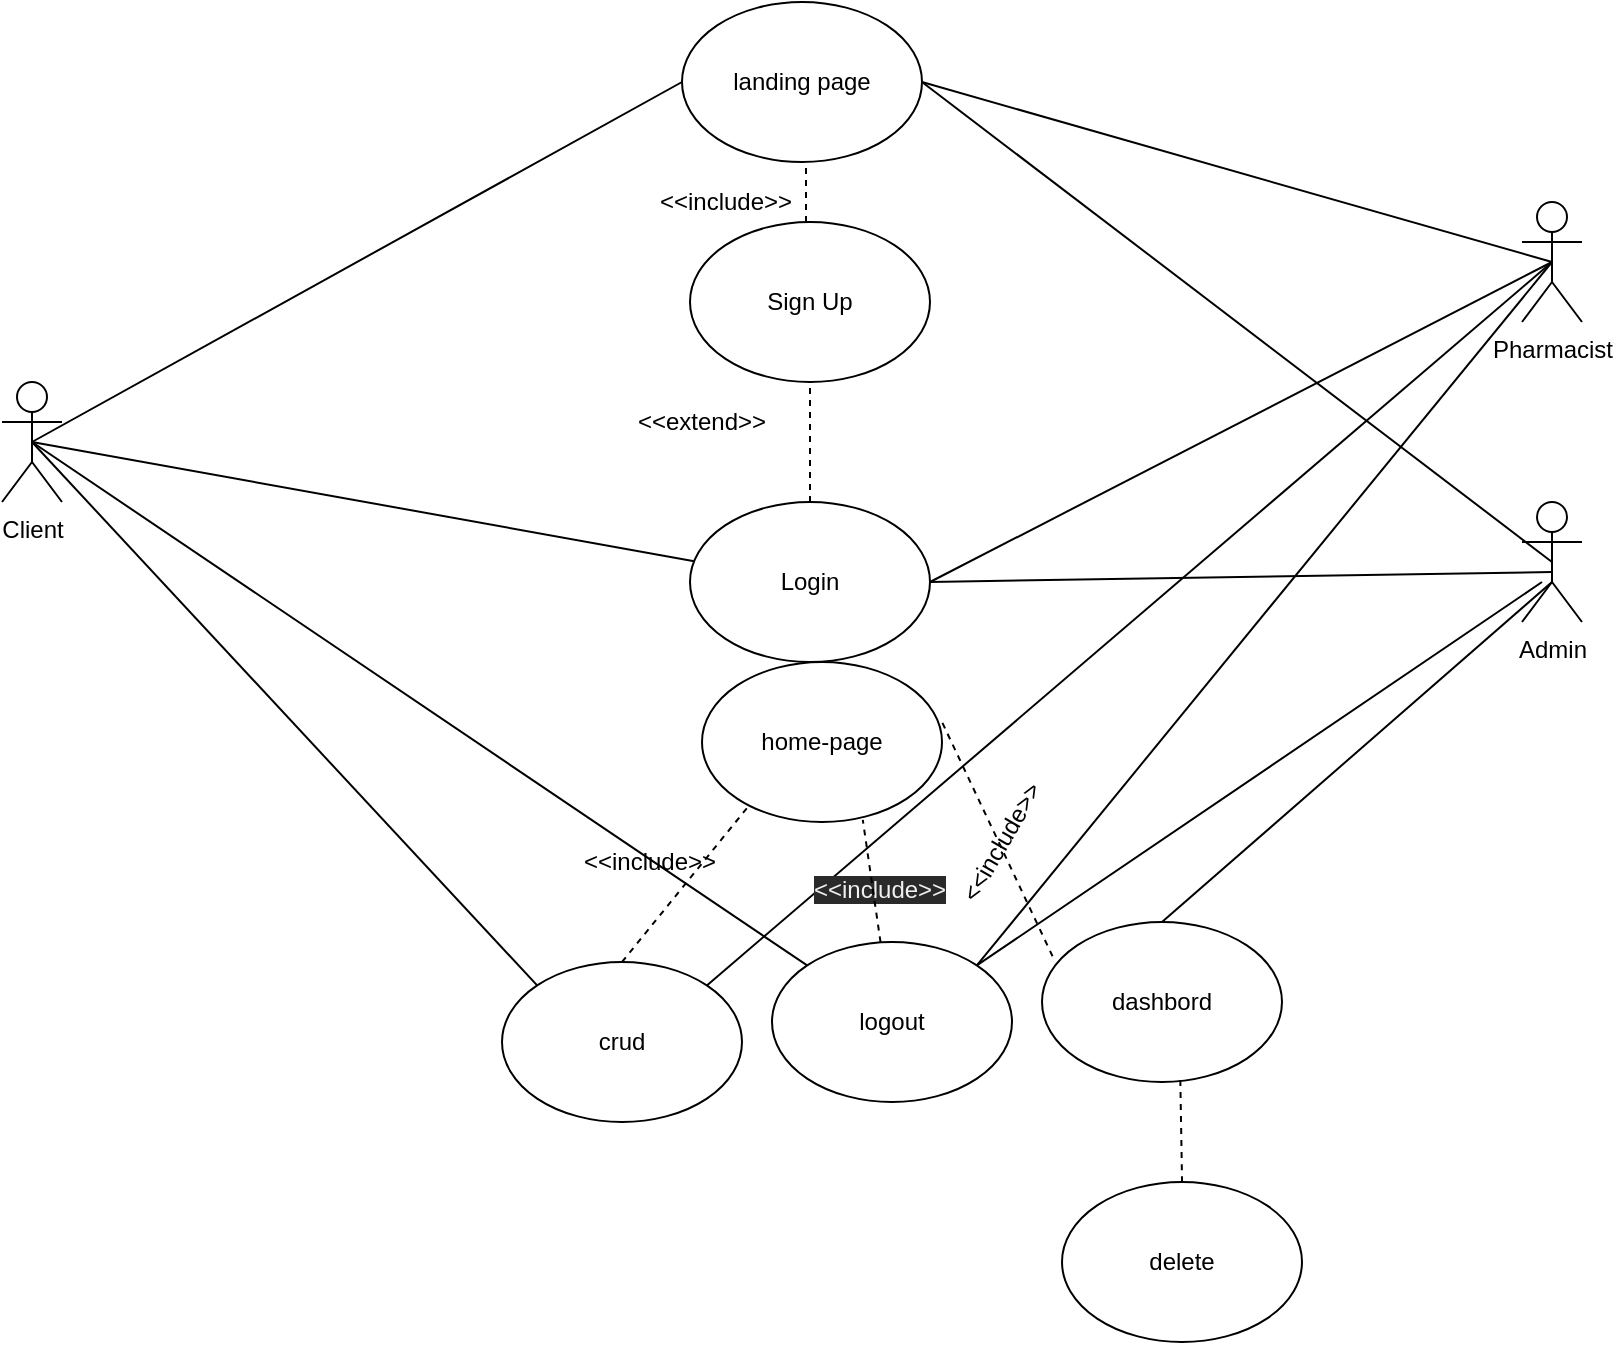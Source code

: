 <mxfile>
    <diagram id="NmKBy_z51paYsjQvQj2X" name="Page-1">
        <mxGraphModel dx="1091" dy="1622" grid="1" gridSize="10" guides="1" tooltips="1" connect="1" arrows="1" fold="1" page="1" pageScale="1" pageWidth="827" pageHeight="1169" math="0" shadow="0">
            <root>
                <mxCell id="0"/>
                <mxCell id="1" parent="0"/>
                <mxCell id="71" value="Admin" style="shape=umlActor;verticalLabelPosition=bottom;verticalAlign=top;html=1;outlineConnect=0;" parent="1" vertex="1">
                    <mxGeometry x="770" y="220" width="30" height="60" as="geometry"/>
                </mxCell>
                <mxCell id="105" value="" style="endArrow=none;html=1;exitX=0.5;exitY=0.5;exitDx=0;exitDy=0;exitPerimeter=0;" parent="1" source="158" target="163" edge="1">
                    <mxGeometry width="50" height="50" relative="1" as="geometry">
                        <mxPoint x="20" y="190" as="sourcePoint"/>
                        <mxPoint x="350" y="180" as="targetPoint"/>
                    </mxGeometry>
                </mxCell>
                <mxCell id="156" value="" style="endArrow=none;html=1;entryX=1;entryY=0.5;entryDx=0;entryDy=0;" parent="1" target="163" edge="1">
                    <mxGeometry width="50" height="50" relative="1" as="geometry">
                        <mxPoint x="785" y="255" as="sourcePoint"/>
                        <mxPoint x="460" y="200" as="targetPoint"/>
                    </mxGeometry>
                </mxCell>
                <mxCell id="158" value="Client" style="shape=umlActor;verticalLabelPosition=bottom;verticalAlign=top;html=1;outlineConnect=0;" parent="1" vertex="1">
                    <mxGeometry x="10" y="160" width="30" height="60" as="geometry"/>
                </mxCell>
                <mxCell id="159" value="Pharmacist" style="shape=umlActor;verticalLabelPosition=bottom;verticalAlign=top;html=1;outlineConnect=0;" parent="1" vertex="1">
                    <mxGeometry x="770" y="70" width="30" height="60" as="geometry"/>
                </mxCell>
                <mxCell id="162" value="" style="endArrow=none;html=1;entryX=0.5;entryY=0.5;entryDx=0;entryDy=0;entryPerimeter=0;exitX=1;exitY=0.5;exitDx=0;exitDy=0;" parent="1" source="163" target="159" edge="1">
                    <mxGeometry width="50" height="50" relative="1" as="geometry">
                        <mxPoint x="470" y="160" as="sourcePoint"/>
                        <mxPoint x="560" y="130" as="targetPoint"/>
                    </mxGeometry>
                </mxCell>
                <mxCell id="163" value="Login" style="ellipse;whiteSpace=wrap;html=1;" parent="1" vertex="1">
                    <mxGeometry x="354" y="220" width="120" height="80" as="geometry"/>
                </mxCell>
                <mxCell id="164" value="" style="endArrow=none;html=1;entryX=0.5;entryY=0.5;entryDx=0;entryDy=0;entryPerimeter=0;exitX=1;exitY=0.5;exitDx=0;exitDy=0;exitPerimeter=0;" parent="1" source="166" target="71" edge="1">
                    <mxGeometry width="50" height="50" relative="1" as="geometry">
                        <mxPoint x="541" y="164" as="sourcePoint"/>
                        <mxPoint x="490" y="90" as="targetPoint"/>
                    </mxGeometry>
                </mxCell>
                <mxCell id="165" value="" style="endArrow=none;html=1;exitX=1;exitY=0.5;exitDx=0;exitDy=0;" parent="1" source="166" edge="1">
                    <mxGeometry width="50" height="50" relative="1" as="geometry">
                        <mxPoint x="540" y="140" as="sourcePoint"/>
                        <mxPoint x="785" y="100" as="targetPoint"/>
                    </mxGeometry>
                </mxCell>
                <mxCell id="166" value="landing page" style="ellipse;whiteSpace=wrap;html=1;" parent="1" vertex="1">
                    <mxGeometry x="350" y="-30" width="120" height="80" as="geometry"/>
                </mxCell>
                <mxCell id="167" value="" style="endArrow=none;html=1;exitX=0.5;exitY=0.5;exitDx=0;exitDy=0;exitPerimeter=0;entryX=0;entryY=0.5;entryDx=0;entryDy=0;" parent="1" source="158" target="166" edge="1">
                    <mxGeometry width="50" height="50" relative="1" as="geometry">
                        <mxPoint x="169" y="210" as="sourcePoint"/>
                        <mxPoint x="414" y="160" as="targetPoint"/>
                    </mxGeometry>
                </mxCell>
                <mxCell id="168" value="Sign Up" style="ellipse;whiteSpace=wrap;html=1;" parent="1" vertex="1">
                    <mxGeometry x="354" y="80" width="120" height="80" as="geometry"/>
                </mxCell>
                <mxCell id="169" value="" style="endArrow=none;dashed=1;html=1;entryX=0.5;entryY=1;entryDx=0;entryDy=0;" parent="1" edge="1" target="168">
                    <mxGeometry width="50" height="50" relative="1" as="geometry">
                        <mxPoint x="414" y="220" as="sourcePoint"/>
                        <mxPoint x="410" y="260" as="targetPoint"/>
                    </mxGeometry>
                </mxCell>
                <mxCell id="170" value="&amp;lt;&amp;lt;extend&amp;gt;&amp;gt;" style="text;html=1;strokeColor=none;fillColor=none;align=center;verticalAlign=middle;whiteSpace=wrap;rounded=0;" parent="1" vertex="1">
                    <mxGeometry x="340" y="170" width="40" height="20" as="geometry"/>
                </mxCell>
                <mxCell id="176" value="crud" style="ellipse;whiteSpace=wrap;html=1;" parent="1" vertex="1">
                    <mxGeometry x="260" y="450" width="120" height="80" as="geometry"/>
                </mxCell>
                <mxCell id="177" value="" style="endArrow=none;dashed=1;html=1;exitX=0.5;exitY=0;exitDx=0;exitDy=0;" parent="1" edge="1" source="176">
                    <mxGeometry width="50" height="50" relative="1" as="geometry">
                        <mxPoint x="409.29" y="390" as="sourcePoint"/>
                        <mxPoint x="409.29" y="340" as="targetPoint"/>
                    </mxGeometry>
                </mxCell>
                <mxCell id="178" value="&amp;lt;&amp;lt;include&amp;gt;&amp;gt;" style="text;html=1;strokeColor=none;fillColor=none;align=center;verticalAlign=middle;whiteSpace=wrap;rounded=0;" parent="1" vertex="1">
                    <mxGeometry x="314" y="390" width="40" height="20" as="geometry"/>
                </mxCell>
                <mxCell id="180" value="" style="endArrow=none;dashed=1;html=1;" parent="1" edge="1">
                    <mxGeometry width="50" height="50" relative="1" as="geometry">
                        <mxPoint x="412" y="80" as="sourcePoint"/>
                        <mxPoint x="412.0" y="50" as="targetPoint"/>
                    </mxGeometry>
                </mxCell>
                <mxCell id="181" value="&amp;lt;&amp;lt;include&amp;gt;&amp;gt;" style="text;html=1;strokeColor=none;fillColor=none;align=center;verticalAlign=middle;whiteSpace=wrap;rounded=0;" parent="1" vertex="1">
                    <mxGeometry x="352" y="60" width="40" height="20" as="geometry"/>
                </mxCell>
                <mxCell id="182" value="dashbord" style="ellipse;whiteSpace=wrap;html=1;" parent="1" vertex="1">
                    <mxGeometry x="530" y="430" width="120" height="80" as="geometry"/>
                </mxCell>
                <mxCell id="183" value="" style="endArrow=none;dashed=1;html=1;exitX=0.044;exitY=0.214;exitDx=0;exitDy=0;exitPerimeter=0;" parent="1" source="182" edge="1">
                    <mxGeometry width="50" height="50" relative="1" as="geometry">
                        <mxPoint x="510" y="440" as="sourcePoint"/>
                        <mxPoint x="480" y="330" as="targetPoint"/>
                    </mxGeometry>
                </mxCell>
                <mxCell id="184" value="&amp;lt;&amp;lt;include&amp;gt;&amp;gt;" style="text;html=1;strokeColor=none;fillColor=none;align=center;verticalAlign=middle;whiteSpace=wrap;rounded=0;rotation=300;" parent="1" vertex="1">
                    <mxGeometry x="490" y="380" width="40" height="20" as="geometry"/>
                </mxCell>
                <mxCell id="187" value="delete" style="ellipse;whiteSpace=wrap;html=1;" parent="1" vertex="1">
                    <mxGeometry x="540" y="560" width="120" height="80" as="geometry"/>
                </mxCell>
                <mxCell id="188" value="logout" style="ellipse;whiteSpace=wrap;html=1;" vertex="1" parent="1">
                    <mxGeometry x="395" y="440" width="120" height="80" as="geometry"/>
                </mxCell>
                <mxCell id="190" value="" style="endArrow=none;html=1;entryX=0.5;entryY=0;entryDx=0;entryDy=0;" edge="1" parent="1" target="182">
                    <mxGeometry width="50" height="50" relative="1" as="geometry">
                        <mxPoint x="785" y="260" as="sourcePoint"/>
                        <mxPoint x="480.0" y="360" as="targetPoint"/>
                    </mxGeometry>
                </mxCell>
                <mxCell id="191" value="" style="endArrow=none;html=1;entryX=0.5;entryY=0.5;entryDx=0;entryDy=0;entryPerimeter=0;exitX=0;exitY=0;exitDx=0;exitDy=0;" edge="1" parent="1" source="176" target="158">
                    <mxGeometry width="50" height="50" relative="1" as="geometry">
                        <mxPoint x="780.0" y="268.251" as="sourcePoint"/>
                        <mxPoint x="446.52" y="451.68" as="targetPoint"/>
                    </mxGeometry>
                </mxCell>
                <mxCell id="196" value="" style="endArrow=none;html=1;exitX=1;exitY=0;exitDx=0;exitDy=0;" edge="1" parent="1" source="176">
                    <mxGeometry width="50" height="50" relative="1" as="geometry">
                        <mxPoint x="482.0" y="310.0" as="sourcePoint"/>
                        <mxPoint x="785" y="100" as="targetPoint"/>
                    </mxGeometry>
                </mxCell>
                <mxCell id="197" value="" style="endArrow=none;dashed=1;html=1;entryX=0.576;entryY=0.961;entryDx=0;entryDy=0;entryPerimeter=0;exitX=0.5;exitY=0;exitDx=0;exitDy=0;" edge="1" parent="1" source="187" target="182">
                    <mxGeometry width="50" height="50" relative="1" as="geometry">
                        <mxPoint x="588" y="558" as="sourcePoint"/>
                        <mxPoint x="593" y="480" as="targetPoint"/>
                        <Array as="points">
                            <mxPoint x="600" y="558"/>
                        </Array>
                    </mxGeometry>
                </mxCell>
                <mxCell id="200" value="" style="endArrow=none;html=1;entryX=1;entryY=0;entryDx=0;entryDy=0;" edge="1" parent="1" target="188">
                    <mxGeometry width="50" height="50" relative="1" as="geometry">
                        <mxPoint x="780" y="260" as="sourcePoint"/>
                        <mxPoint x="600.0" y="410" as="targetPoint"/>
                    </mxGeometry>
                </mxCell>
                <mxCell id="201" value="" style="endArrow=none;html=1;exitX=1;exitY=0;exitDx=0;exitDy=0;entryX=0.5;entryY=0.5;entryDx=0;entryDy=0;entryPerimeter=0;" edge="1" parent="1" source="188" target="159">
                    <mxGeometry width="50" height="50" relative="1" as="geometry">
                        <mxPoint x="462.426" y="411.716" as="sourcePoint"/>
                        <mxPoint x="780" y="110" as="targetPoint"/>
                    </mxGeometry>
                </mxCell>
                <mxCell id="202" value="" style="endArrow=none;html=1;entryX=0.5;entryY=0.5;entryDx=0;entryDy=0;entryPerimeter=0;exitX=0;exitY=0;exitDx=0;exitDy=0;" edge="1" parent="1" source="188" target="158">
                    <mxGeometry width="50" height="50" relative="1" as="geometry">
                        <mxPoint x="299.574" y="421.716" as="sourcePoint"/>
                        <mxPoint x="35" y="200.0" as="targetPoint"/>
                    </mxGeometry>
                </mxCell>
                <mxCell id="210" value="&lt;span style=&quot;color: rgb(240, 240, 240); font-family: helvetica; font-size: 12px; font-style: normal; font-weight: 400; letter-spacing: normal; text-align: center; text-indent: 0px; text-transform: none; word-spacing: 0px; background-color: rgb(42, 42, 42); display: inline; float: none;&quot;&gt;&amp;lt;&amp;lt;include&amp;gt;&amp;gt;&lt;/span&gt;" style="text;whiteSpace=wrap;html=1;" vertex="1" parent="1">
                    <mxGeometry x="414" y="400" width="90" height="30" as="geometry"/>
                </mxCell>
                <mxCell id="213" value="" style="endArrow=none;dashed=1;html=1;entryX=0.67;entryY=0.987;entryDx=0;entryDy=0;entryPerimeter=0;" edge="1" parent="1" source="188" target="216">
                    <mxGeometry width="50" height="50" relative="1" as="geometry">
                        <mxPoint x="360" y="410" as="sourcePoint"/>
                        <mxPoint x="410" y="360" as="targetPoint"/>
                    </mxGeometry>
                </mxCell>
                <mxCell id="216" value="home-page" style="ellipse;whiteSpace=wrap;html=1;" vertex="1" parent="1">
                    <mxGeometry x="360" y="300" width="120" height="80" as="geometry"/>
                </mxCell>
            </root>
        </mxGraphModel>
    </diagram>
</mxfile>